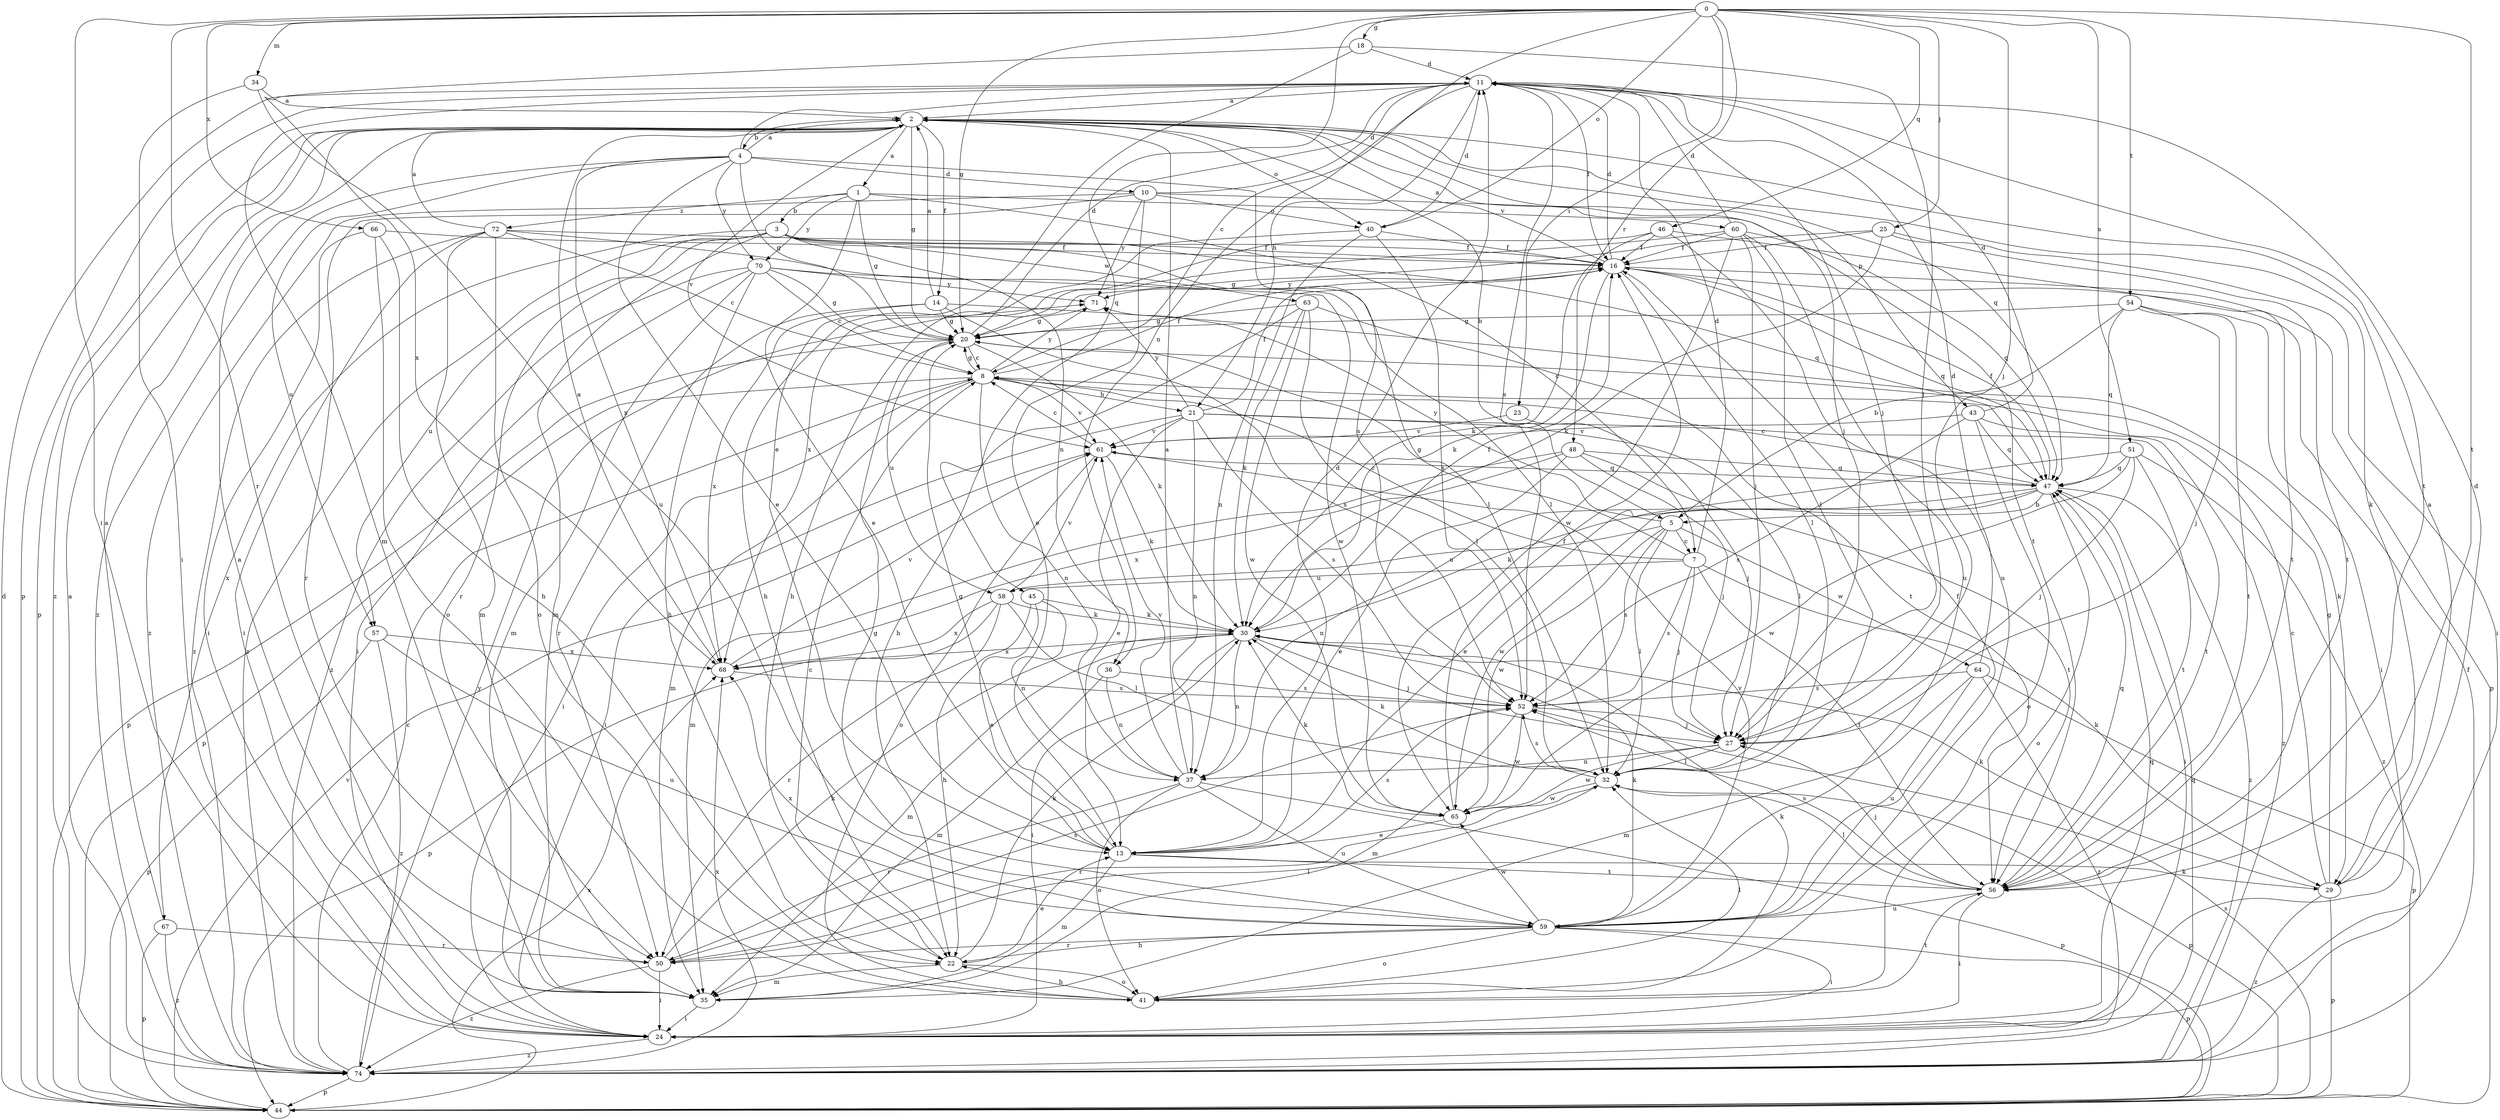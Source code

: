strict digraph  {
0;
1;
2;
3;
4;
5;
7;
8;
10;
11;
13;
14;
16;
18;
20;
21;
22;
23;
24;
25;
27;
29;
30;
32;
34;
35;
36;
37;
40;
41;
43;
44;
45;
46;
47;
48;
50;
51;
52;
54;
56;
57;
58;
59;
60;
61;
63;
64;
65;
66;
67;
68;
70;
71;
72;
74;
0 -> 18  [label=g];
0 -> 20  [label=g];
0 -> 23  [label=i];
0 -> 24  [label=i];
0 -> 25  [label=j];
0 -> 27  [label=j];
0 -> 34  [label=m];
0 -> 36  [label=n];
0 -> 40  [label=o];
0 -> 45  [label=q];
0 -> 46  [label=q];
0 -> 48  [label=r];
0 -> 50  [label=r];
0 -> 51  [label=s];
0 -> 54  [label=t];
0 -> 56  [label=t];
0 -> 66  [label=x];
1 -> 3  [label=b];
1 -> 7  [label=c];
1 -> 13  [label=e];
1 -> 20  [label=g];
1 -> 60  [label=v];
1 -> 70  [label=y];
1 -> 72  [label=z];
2 -> 1  [label=a];
2 -> 4  [label=b];
2 -> 5  [label=b];
2 -> 14  [label=f];
2 -> 20  [label=g];
2 -> 27  [label=j];
2 -> 29  [label=k];
2 -> 40  [label=o];
2 -> 43  [label=p];
2 -> 44  [label=p];
2 -> 47  [label=q];
2 -> 61  [label=v];
2 -> 74  [label=z];
3 -> 16  [label=f];
3 -> 32  [label=l];
3 -> 35  [label=m];
3 -> 36  [label=n];
3 -> 47  [label=q];
3 -> 50  [label=r];
3 -> 57  [label=u];
3 -> 63  [label=w];
3 -> 67  [label=x];
3 -> 74  [label=z];
4 -> 2  [label=a];
4 -> 10  [label=d];
4 -> 11  [label=d];
4 -> 13  [label=e];
4 -> 20  [label=g];
4 -> 52  [label=s];
4 -> 57  [label=u];
4 -> 68  [label=x];
4 -> 70  [label=y];
4 -> 74  [label=z];
5 -> 7  [label=c];
5 -> 32  [label=l];
5 -> 52  [label=s];
5 -> 58  [label=u];
5 -> 64  [label=w];
5 -> 65  [label=w];
5 -> 71  [label=y];
7 -> 8  [label=c];
7 -> 11  [label=d];
7 -> 20  [label=g];
7 -> 27  [label=j];
7 -> 29  [label=k];
7 -> 52  [label=s];
7 -> 56  [label=t];
7 -> 58  [label=u];
8 -> 16  [label=f];
8 -> 20  [label=g];
8 -> 21  [label=h];
8 -> 24  [label=i];
8 -> 35  [label=m];
8 -> 37  [label=n];
8 -> 44  [label=p];
8 -> 61  [label=v];
8 -> 71  [label=y];
10 -> 11  [label=d];
10 -> 13  [label=e];
10 -> 40  [label=o];
10 -> 50  [label=r];
10 -> 56  [label=t];
10 -> 71  [label=y];
10 -> 74  [label=z];
11 -> 2  [label=a];
11 -> 8  [label=c];
11 -> 16  [label=f];
11 -> 21  [label=h];
11 -> 27  [label=j];
11 -> 35  [label=m];
11 -> 44  [label=p];
11 -> 52  [label=s];
11 -> 56  [label=t];
13 -> 11  [label=d];
13 -> 20  [label=g];
13 -> 29  [label=k];
13 -> 35  [label=m];
13 -> 52  [label=s];
13 -> 56  [label=t];
14 -> 2  [label=a];
14 -> 20  [label=g];
14 -> 29  [label=k];
14 -> 50  [label=r];
14 -> 52  [label=s];
14 -> 68  [label=x];
16 -> 2  [label=a];
16 -> 11  [label=d];
16 -> 30  [label=k];
16 -> 32  [label=l];
16 -> 44  [label=p];
16 -> 47  [label=q];
16 -> 71  [label=y];
18 -> 11  [label=d];
18 -> 13  [label=e];
18 -> 27  [label=j];
18 -> 68  [label=x];
20 -> 8  [label=c];
20 -> 11  [label=d];
20 -> 30  [label=k];
20 -> 44  [label=p];
20 -> 58  [label=u];
21 -> 13  [label=e];
21 -> 16  [label=f];
21 -> 24  [label=i];
21 -> 32  [label=l];
21 -> 37  [label=n];
21 -> 52  [label=s];
21 -> 56  [label=t];
21 -> 61  [label=v];
21 -> 71  [label=y];
22 -> 8  [label=c];
22 -> 13  [label=e];
22 -> 30  [label=k];
22 -> 35  [label=m];
22 -> 41  [label=o];
23 -> 27  [label=j];
23 -> 61  [label=v];
24 -> 47  [label=q];
24 -> 74  [label=z];
25 -> 16  [label=f];
25 -> 20  [label=g];
25 -> 24  [label=i];
25 -> 30  [label=k];
25 -> 56  [label=t];
27 -> 32  [label=l];
27 -> 37  [label=n];
27 -> 65  [label=w];
29 -> 2  [label=a];
29 -> 8  [label=c];
29 -> 11  [label=d];
29 -> 20  [label=g];
29 -> 30  [label=k];
29 -> 44  [label=p];
29 -> 74  [label=z];
30 -> 16  [label=f];
30 -> 24  [label=i];
30 -> 27  [label=j];
30 -> 35  [label=m];
30 -> 37  [label=n];
30 -> 68  [label=x];
32 -> 30  [label=k];
32 -> 44  [label=p];
32 -> 50  [label=r];
32 -> 52  [label=s];
32 -> 65  [label=w];
34 -> 2  [label=a];
34 -> 24  [label=i];
34 -> 59  [label=u];
35 -> 2  [label=a];
35 -> 24  [label=i];
36 -> 35  [label=m];
36 -> 37  [label=n];
36 -> 52  [label=s];
37 -> 2  [label=a];
37 -> 41  [label=o];
37 -> 44  [label=p];
37 -> 50  [label=r];
37 -> 59  [label=u];
37 -> 61  [label=v];
40 -> 11  [label=d];
40 -> 16  [label=f];
40 -> 22  [label=h];
40 -> 37  [label=n];
40 -> 52  [label=s];
41 -> 22  [label=h];
41 -> 30  [label=k];
41 -> 32  [label=l];
41 -> 56  [label=t];
43 -> 11  [label=d];
43 -> 41  [label=o];
43 -> 47  [label=q];
43 -> 52  [label=s];
43 -> 61  [label=v];
43 -> 74  [label=z];
44 -> 11  [label=d];
44 -> 52  [label=s];
44 -> 61  [label=v];
44 -> 68  [label=x];
45 -> 13  [label=e];
45 -> 22  [label=h];
45 -> 30  [label=k];
45 -> 37  [label=n];
46 -> 16  [label=f];
46 -> 30  [label=k];
46 -> 56  [label=t];
46 -> 59  [label=u];
46 -> 68  [label=x];
47 -> 5  [label=b];
47 -> 8  [label=c];
47 -> 16  [label=f];
47 -> 24  [label=i];
47 -> 30  [label=k];
47 -> 37  [label=n];
47 -> 41  [label=o];
47 -> 65  [label=w];
47 -> 74  [label=z];
48 -> 13  [label=e];
48 -> 27  [label=j];
48 -> 35  [label=m];
48 -> 47  [label=q];
48 -> 56  [label=t];
48 -> 68  [label=x];
50 -> 24  [label=i];
50 -> 30  [label=k];
50 -> 32  [label=l];
50 -> 52  [label=s];
50 -> 74  [label=z];
51 -> 13  [label=e];
51 -> 27  [label=j];
51 -> 47  [label=q];
51 -> 56  [label=t];
51 -> 65  [label=w];
51 -> 74  [label=z];
52 -> 27  [label=j];
52 -> 35  [label=m];
52 -> 65  [label=w];
54 -> 5  [label=b];
54 -> 20  [label=g];
54 -> 24  [label=i];
54 -> 27  [label=j];
54 -> 47  [label=q];
54 -> 56  [label=t];
56 -> 24  [label=i];
56 -> 27  [label=j];
56 -> 32  [label=l];
56 -> 47  [label=q];
56 -> 52  [label=s];
56 -> 59  [label=u];
57 -> 44  [label=p];
57 -> 59  [label=u];
57 -> 68  [label=x];
57 -> 74  [label=z];
58 -> 30  [label=k];
58 -> 32  [label=l];
58 -> 44  [label=p];
58 -> 50  [label=r];
58 -> 61  [label=v];
58 -> 68  [label=x];
59 -> 16  [label=f];
59 -> 20  [label=g];
59 -> 22  [label=h];
59 -> 24  [label=i];
59 -> 30  [label=k];
59 -> 41  [label=o];
59 -> 44  [label=p];
59 -> 50  [label=r];
59 -> 61  [label=v];
59 -> 65  [label=w];
59 -> 68  [label=x];
60 -> 11  [label=d];
60 -> 16  [label=f];
60 -> 22  [label=h];
60 -> 27  [label=j];
60 -> 32  [label=l];
60 -> 47  [label=q];
60 -> 59  [label=u];
60 -> 65  [label=w];
61 -> 8  [label=c];
61 -> 30  [label=k];
61 -> 41  [label=o];
61 -> 47  [label=q];
63 -> 20  [label=g];
63 -> 22  [label=h];
63 -> 30  [label=k];
63 -> 32  [label=l];
63 -> 56  [label=t];
63 -> 65  [label=w];
64 -> 11  [label=d];
64 -> 35  [label=m];
64 -> 44  [label=p];
64 -> 52  [label=s];
64 -> 59  [label=u];
64 -> 74  [label=z];
65 -> 13  [label=e];
65 -> 16  [label=f];
65 -> 30  [label=k];
66 -> 16  [label=f];
66 -> 22  [label=h];
66 -> 24  [label=i];
66 -> 41  [label=o];
67 -> 2  [label=a];
67 -> 44  [label=p];
67 -> 50  [label=r];
67 -> 74  [label=z];
68 -> 2  [label=a];
68 -> 52  [label=s];
68 -> 61  [label=v];
70 -> 8  [label=c];
70 -> 20  [label=g];
70 -> 22  [label=h];
70 -> 24  [label=i];
70 -> 35  [label=m];
70 -> 65  [label=w];
70 -> 71  [label=y];
70 -> 74  [label=z];
71 -> 20  [label=g];
72 -> 2  [label=a];
72 -> 8  [label=c];
72 -> 16  [label=f];
72 -> 24  [label=i];
72 -> 32  [label=l];
72 -> 35  [label=m];
72 -> 41  [label=o];
72 -> 74  [label=z];
74 -> 2  [label=a];
74 -> 8  [label=c];
74 -> 16  [label=f];
74 -> 44  [label=p];
74 -> 47  [label=q];
74 -> 68  [label=x];
74 -> 71  [label=y];
}
